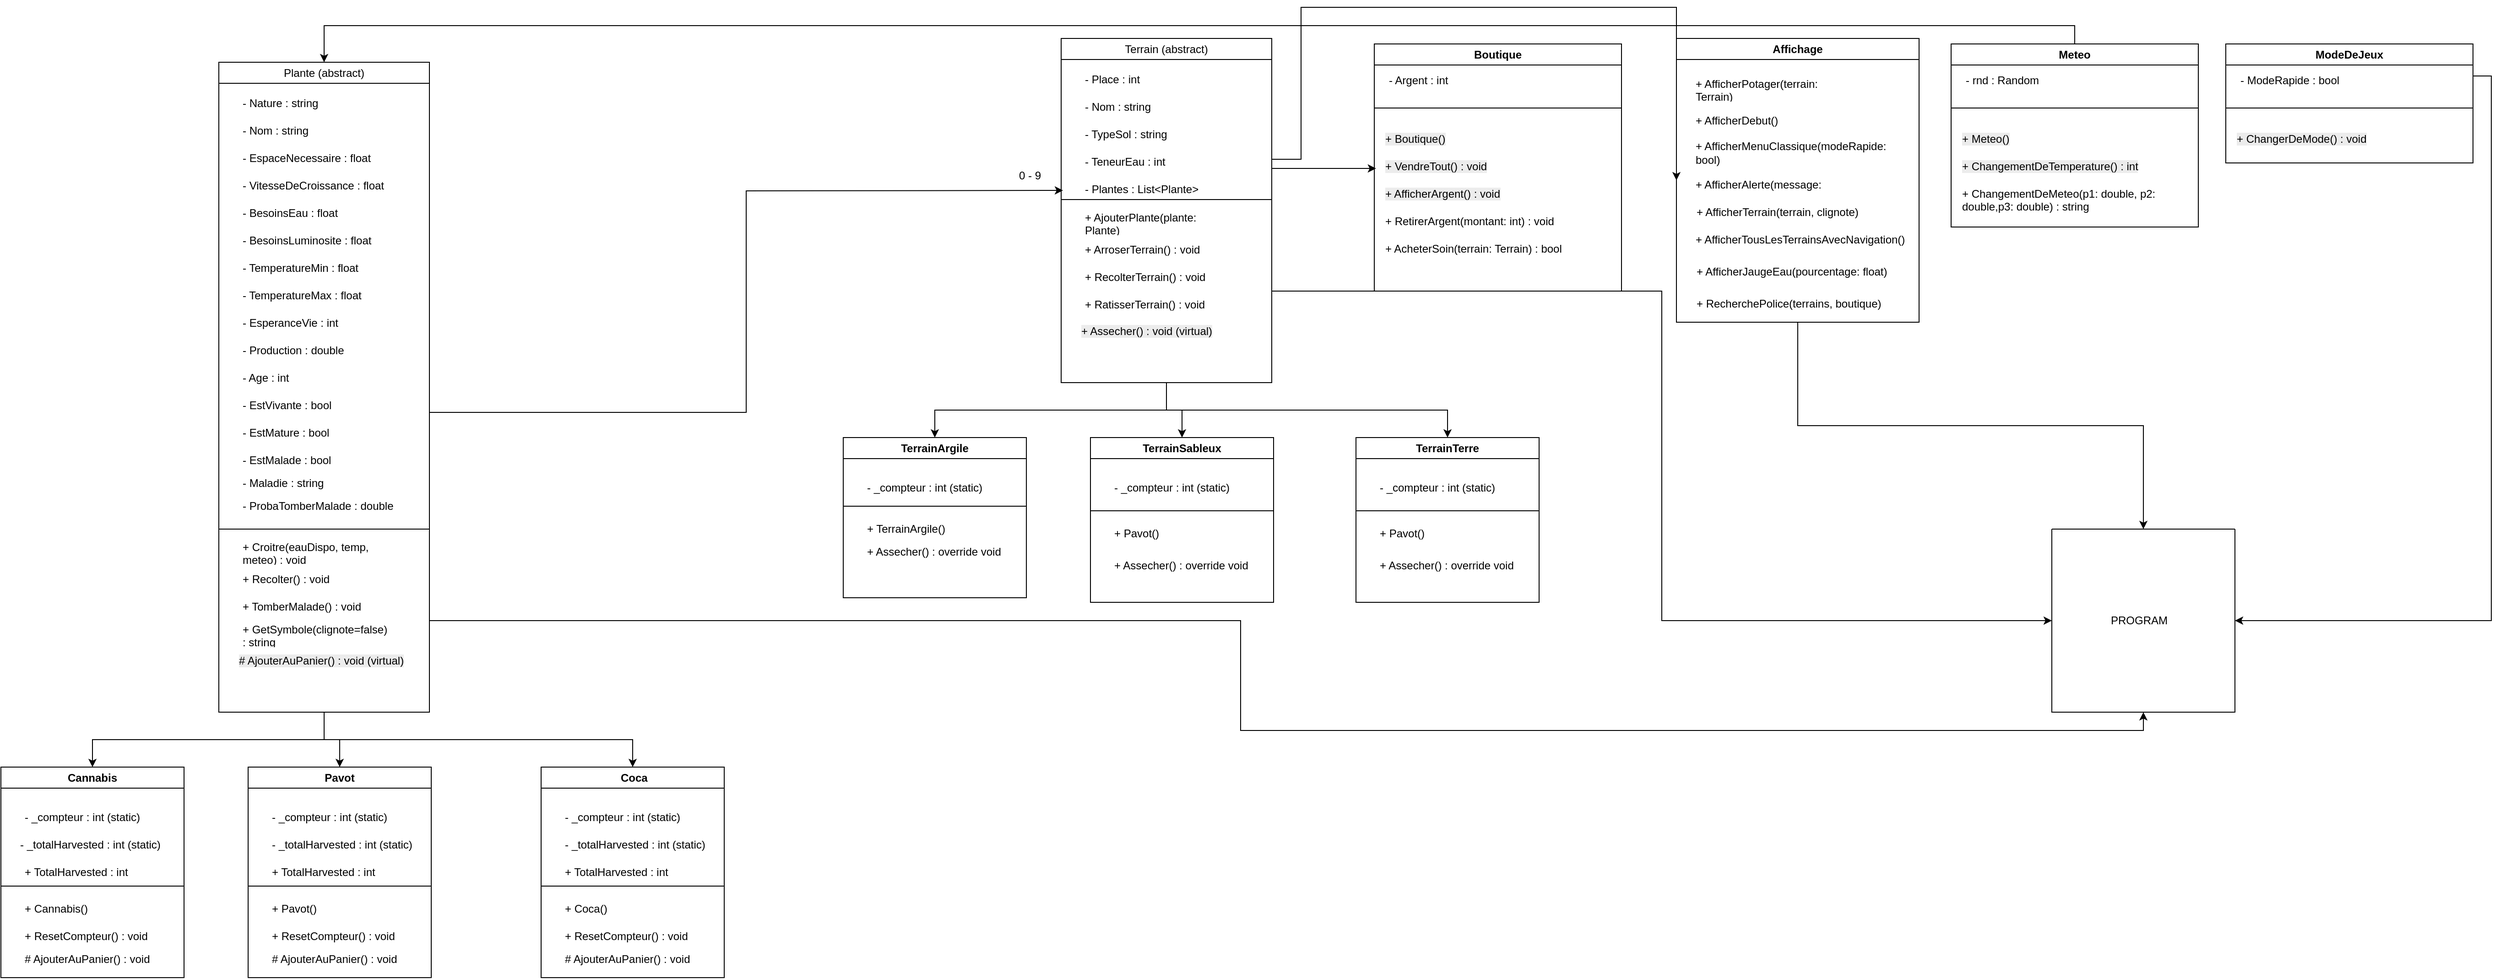 <mxfile version="27.0.8">
  <diagram name="Page-1" id="ZVxbJVG0ER8dyUVT_t-x">
    <mxGraphModel dx="4136" dy="2280" grid="1" gridSize="10" guides="1" tooltips="1" connect="1" arrows="1" fold="1" page="1" pageScale="1" pageWidth="827" pageHeight="1169" math="0" shadow="0">
      <root>
        <mxCell id="0" />
        <mxCell id="1" parent="0" />
        <mxCell id="GTmpFdnvmlJxKtbbB5u7-148" style="edgeStyle=orthogonalEdgeStyle;rounded=0;orthogonalLoop=1;jettySize=auto;html=1;exitX=1;exitY=0.75;exitDx=0;exitDy=0;" edge="1" parent="1" source="GTmpFdnvmlJxKtbbB5u7-10">
          <mxGeometry relative="1" as="geometry">
            <mxPoint x="1220" y="250" as="targetPoint" />
          </mxGeometry>
        </mxCell>
        <mxCell id="GTmpFdnvmlJxKtbbB5u7-10" value="&lt;span style=&quot;font-weight: 400;&quot;&gt;&amp;nbsp;Plante (abstract)&amp;nbsp;&lt;/span&gt;" style="swimlane;whiteSpace=wrap;html=1;" vertex="1" parent="1">
          <mxGeometry x="298" y="110" width="230" height="510" as="geometry" />
        </mxCell>
        <mxCell id="GTmpFdnvmlJxKtbbB5u7-18" value="- Nature : string&amp;nbsp; &amp;nbsp;" style="text;strokeColor=none;fillColor=none;align=left;verticalAlign=middle;spacingLeft=4;spacingRight=4;overflow=hidden;points=[[0,0.5],[1,0.5]];portConstraint=eastwest;rotatable=0;whiteSpace=wrap;html=1;" vertex="1" parent="GTmpFdnvmlJxKtbbB5u7-10">
          <mxGeometry x="20" y="30" width="170" height="30" as="geometry" />
        </mxCell>
        <mxCell id="GTmpFdnvmlJxKtbbB5u7-19" value="- Nom : string&amp;nbsp;" style="text;strokeColor=none;fillColor=none;align=left;verticalAlign=middle;spacingLeft=4;spacingRight=4;overflow=hidden;points=[[0,0.5],[1,0.5]];portConstraint=eastwest;rotatable=0;whiteSpace=wrap;html=1;" vertex="1" parent="GTmpFdnvmlJxKtbbB5u7-10">
          <mxGeometry x="20" y="60" width="170" height="30" as="geometry" />
        </mxCell>
        <mxCell id="GTmpFdnvmlJxKtbbB5u7-20" value="- EspaceNecessaire : float" style="text;strokeColor=none;fillColor=none;align=left;verticalAlign=middle;spacingLeft=4;spacingRight=4;overflow=hidden;points=[[0,0.5],[1,0.5]];portConstraint=eastwest;rotatable=0;whiteSpace=wrap;html=1;" vertex="1" parent="GTmpFdnvmlJxKtbbB5u7-10">
          <mxGeometry x="20" y="90" width="170" height="30" as="geometry" />
        </mxCell>
        <mxCell id="GTmpFdnvmlJxKtbbB5u7-21" value="- VitesseDeCroissance : float&amp;nbsp;" style="text;strokeColor=none;fillColor=none;align=left;verticalAlign=middle;spacingLeft=4;spacingRight=4;overflow=hidden;points=[[0,0.5],[1,0.5]];portConstraint=eastwest;rotatable=0;whiteSpace=wrap;html=1;" vertex="1" parent="GTmpFdnvmlJxKtbbB5u7-10">
          <mxGeometry x="20" y="120" width="170" height="30" as="geometry" />
        </mxCell>
        <mxCell id="GTmpFdnvmlJxKtbbB5u7-22" value="- BesoinsEau : float" style="text;strokeColor=none;fillColor=none;align=left;verticalAlign=middle;spacingLeft=4;spacingRight=4;overflow=hidden;points=[[0,0.5],[1,0.5]];portConstraint=eastwest;rotatable=0;whiteSpace=wrap;html=1;" vertex="1" parent="GTmpFdnvmlJxKtbbB5u7-10">
          <mxGeometry x="20" y="150" width="170" height="30" as="geometry" />
        </mxCell>
        <mxCell id="GTmpFdnvmlJxKtbbB5u7-25" value="- BesoinsLuminosite : float" style="text;strokeColor=none;fillColor=none;align=left;verticalAlign=middle;spacingLeft=4;spacingRight=4;overflow=hidden;points=[[0,0.5],[1,0.5]];portConstraint=eastwest;rotatable=0;whiteSpace=wrap;html=1;" vertex="1" parent="GTmpFdnvmlJxKtbbB5u7-10">
          <mxGeometry x="20" y="180" width="170" height="30" as="geometry" />
        </mxCell>
        <mxCell id="GTmpFdnvmlJxKtbbB5u7-26" value="- TemperatureMin : float&amp;nbsp;" style="text;strokeColor=none;fillColor=none;align=left;verticalAlign=middle;spacingLeft=4;spacingRight=4;overflow=hidden;points=[[0,0.5],[1,0.5]];portConstraint=eastwest;rotatable=0;whiteSpace=wrap;html=1;" vertex="1" parent="GTmpFdnvmlJxKtbbB5u7-10">
          <mxGeometry x="20" y="210" width="170" height="30" as="geometry" />
        </mxCell>
        <mxCell id="GTmpFdnvmlJxKtbbB5u7-27" value="- TemperatureMax : float&amp;nbsp;" style="text;strokeColor=none;fillColor=none;align=left;verticalAlign=middle;spacingLeft=4;spacingRight=4;overflow=hidden;points=[[0,0.5],[1,0.5]];portConstraint=eastwest;rotatable=0;whiteSpace=wrap;html=1;" vertex="1" parent="GTmpFdnvmlJxKtbbB5u7-10">
          <mxGeometry x="20" y="240" width="170" height="30" as="geometry" />
        </mxCell>
        <mxCell id="GTmpFdnvmlJxKtbbB5u7-30" value="- EsperanceVie : int&amp;nbsp; &amp;nbsp;" style="text;strokeColor=none;fillColor=none;align=left;verticalAlign=middle;spacingLeft=4;spacingRight=4;overflow=hidden;points=[[0,0.5],[1,0.5]];portConstraint=eastwest;rotatable=0;whiteSpace=wrap;html=1;" vertex="1" parent="GTmpFdnvmlJxKtbbB5u7-10">
          <mxGeometry x="20" y="270" width="170" height="30" as="geometry" />
        </mxCell>
        <mxCell id="GTmpFdnvmlJxKtbbB5u7-31" value="- Production : double&amp;nbsp;&amp;nbsp;" style="text;strokeColor=none;fillColor=none;align=left;verticalAlign=middle;spacingLeft=4;spacingRight=4;overflow=hidden;points=[[0,0.5],[1,0.5]];portConstraint=eastwest;rotatable=0;whiteSpace=wrap;html=1;" vertex="1" parent="GTmpFdnvmlJxKtbbB5u7-10">
          <mxGeometry x="20" y="300" width="170" height="30" as="geometry" />
        </mxCell>
        <mxCell id="GTmpFdnvmlJxKtbbB5u7-33" value="- Age : int&amp;nbsp;&amp;nbsp;" style="text;strokeColor=none;fillColor=none;align=left;verticalAlign=middle;spacingLeft=4;spacingRight=4;overflow=hidden;points=[[0,0.5],[1,0.5]];portConstraint=eastwest;rotatable=0;whiteSpace=wrap;html=1;" vertex="1" parent="GTmpFdnvmlJxKtbbB5u7-10">
          <mxGeometry x="20" y="330" width="170" height="30" as="geometry" />
        </mxCell>
        <mxCell id="GTmpFdnvmlJxKtbbB5u7-34" value="- EstVivante : bool" style="text;strokeColor=none;fillColor=none;align=left;verticalAlign=middle;spacingLeft=4;spacingRight=4;overflow=hidden;points=[[0,0.5],[1,0.5]];portConstraint=eastwest;rotatable=0;whiteSpace=wrap;html=1;" vertex="1" parent="GTmpFdnvmlJxKtbbB5u7-10">
          <mxGeometry x="20" y="360" width="170" height="30" as="geometry" />
        </mxCell>
        <mxCell id="GTmpFdnvmlJxKtbbB5u7-35" value="- EstMature : bool&amp;nbsp; &amp;nbsp;" style="text;strokeColor=none;fillColor=none;align=left;verticalAlign=middle;spacingLeft=4;spacingRight=4;overflow=hidden;points=[[0,0.5],[1,0.5]];portConstraint=eastwest;rotatable=0;whiteSpace=wrap;html=1;" vertex="1" parent="GTmpFdnvmlJxKtbbB5u7-10">
          <mxGeometry x="20" y="390" width="170" height="30" as="geometry" />
        </mxCell>
        <mxCell id="GTmpFdnvmlJxKtbbB5u7-36" value="- EstMalade : bool&amp;nbsp;" style="text;strokeColor=none;fillColor=none;align=left;verticalAlign=middle;spacingLeft=4;spacingRight=4;overflow=hidden;points=[[0,0.5],[1,0.5]];portConstraint=eastwest;rotatable=0;whiteSpace=wrap;html=1;" vertex="1" parent="GTmpFdnvmlJxKtbbB5u7-10">
          <mxGeometry x="20" y="420" width="160" height="30" as="geometry" />
        </mxCell>
        <mxCell id="GTmpFdnvmlJxKtbbB5u7-37" value="- Maladie : string&amp;nbsp;" style="text;strokeColor=none;fillColor=none;align=left;verticalAlign=middle;spacingLeft=4;spacingRight=4;overflow=hidden;points=[[0,0.5],[1,0.5]];portConstraint=eastwest;rotatable=0;whiteSpace=wrap;html=1;" vertex="1" parent="GTmpFdnvmlJxKtbbB5u7-10">
          <mxGeometry x="20" y="445" width="170" height="30" as="geometry" />
        </mxCell>
        <mxCell id="GTmpFdnvmlJxKtbbB5u7-38" value="- ProbaTomberMalade : double" style="text;strokeColor=none;fillColor=none;align=left;verticalAlign=middle;spacingLeft=4;spacingRight=4;overflow=hidden;points=[[0,0.5],[1,0.5]];portConstraint=eastwest;rotatable=0;whiteSpace=wrap;html=1;" vertex="1" parent="GTmpFdnvmlJxKtbbB5u7-10">
          <mxGeometry x="20" y="470" width="190" height="30" as="geometry" />
        </mxCell>
        <mxCell id="GTmpFdnvmlJxKtbbB5u7-82" style="edgeStyle=orthogonalEdgeStyle;rounded=0;orthogonalLoop=1;jettySize=auto;html=1;exitX=0.5;exitY=1;exitDx=0;exitDy=0;entryX=0.5;entryY=0;entryDx=0;entryDy=0;" edge="1" parent="1" source="GTmpFdnvmlJxKtbbB5u7-40" target="GTmpFdnvmlJxKtbbB5u7-51">
          <mxGeometry relative="1" as="geometry" />
        </mxCell>
        <mxCell id="GTmpFdnvmlJxKtbbB5u7-83" style="edgeStyle=orthogonalEdgeStyle;rounded=0;orthogonalLoop=1;jettySize=auto;html=1;exitX=0.5;exitY=1;exitDx=0;exitDy=0;entryX=0.5;entryY=0;entryDx=0;entryDy=0;" edge="1" parent="1" source="GTmpFdnvmlJxKtbbB5u7-40" target="GTmpFdnvmlJxKtbbB5u7-73">
          <mxGeometry relative="1" as="geometry" />
        </mxCell>
        <mxCell id="GTmpFdnvmlJxKtbbB5u7-84" style="edgeStyle=orthogonalEdgeStyle;rounded=0;orthogonalLoop=1;jettySize=auto;html=1;exitX=0.5;exitY=1;exitDx=0;exitDy=0;" edge="1" parent="1" source="GTmpFdnvmlJxKtbbB5u7-40" target="GTmpFdnvmlJxKtbbB5u7-65">
          <mxGeometry relative="1" as="geometry" />
        </mxCell>
        <mxCell id="GTmpFdnvmlJxKtbbB5u7-208" style="edgeStyle=orthogonalEdgeStyle;rounded=0;orthogonalLoop=1;jettySize=auto;html=1;exitX=1;exitY=0.5;exitDx=0;exitDy=0;entryX=0.5;entryY=1;entryDx=0;entryDy=0;" edge="1" parent="1" source="GTmpFdnvmlJxKtbbB5u7-40" target="GTmpFdnvmlJxKtbbB5u7-202">
          <mxGeometry relative="1" as="geometry" />
        </mxCell>
        <mxCell id="GTmpFdnvmlJxKtbbB5u7-40" value="" style="swimlane;startSize=0;" vertex="1" parent="1">
          <mxGeometry x="298" y="620" width="230" height="200" as="geometry" />
        </mxCell>
        <mxCell id="GTmpFdnvmlJxKtbbB5u7-41" value="+ Croitre(eauDispo, temp, meteo) : void&amp;nbsp;&amp;nbsp;" style="text;strokeColor=none;fillColor=none;align=left;verticalAlign=middle;spacingLeft=4;spacingRight=4;overflow=hidden;points=[[0,0.5],[1,0.5]];portConstraint=eastwest;rotatable=0;whiteSpace=wrap;html=1;" vertex="1" parent="GTmpFdnvmlJxKtbbB5u7-40">
          <mxGeometry x="20" y="10" width="170" height="30" as="geometry" />
        </mxCell>
        <mxCell id="GTmpFdnvmlJxKtbbB5u7-42" value="+ Recolter() : void&amp;nbsp;" style="text;strokeColor=none;fillColor=none;align=left;verticalAlign=middle;spacingLeft=4;spacingRight=4;overflow=hidden;points=[[0,0.5],[1,0.5]];portConstraint=eastwest;rotatable=0;whiteSpace=wrap;html=1;" vertex="1" parent="GTmpFdnvmlJxKtbbB5u7-40">
          <mxGeometry x="20" y="40" width="170" height="30" as="geometry" />
        </mxCell>
        <mxCell id="GTmpFdnvmlJxKtbbB5u7-48" value="+ TomberMalade() : void&amp;nbsp;" style="text;strokeColor=none;fillColor=none;align=left;verticalAlign=middle;spacingLeft=4;spacingRight=4;overflow=hidden;points=[[0,0.5],[1,0.5]];portConstraint=eastwest;rotatable=0;whiteSpace=wrap;html=1;" vertex="1" parent="GTmpFdnvmlJxKtbbB5u7-40">
          <mxGeometry x="20" y="70" width="170" height="30" as="geometry" />
        </mxCell>
        <mxCell id="GTmpFdnvmlJxKtbbB5u7-49" value="+ GetSymbole(clignote=false) : string&amp;nbsp;" style="text;strokeColor=none;fillColor=none;align=left;verticalAlign=middle;spacingLeft=4;spacingRight=4;overflow=hidden;points=[[0,0.5],[1,0.5]];portConstraint=eastwest;rotatable=0;whiteSpace=wrap;html=1;" vertex="1" parent="GTmpFdnvmlJxKtbbB5u7-40">
          <mxGeometry x="20" y="100" width="170" height="30" as="geometry" />
        </mxCell>
        <mxCell id="GTmpFdnvmlJxKtbbB5u7-50" value="&lt;span style=&quot;color: rgb(0, 0, 0); font-family: Helvetica; font-size: 12px; font-style: normal; font-variant-ligatures: normal; font-variant-caps: normal; font-weight: 400; letter-spacing: normal; orphans: 2; text-align: left; text-indent: 0px; text-transform: none; widows: 2; word-spacing: 0px; -webkit-text-stroke-width: 0px; white-space: normal; background-color: rgb(236, 236, 236); text-decoration-thickness: initial; text-decoration-style: initial; text-decoration-color: initial; display: inline !important; float: none;&quot;&gt;# AjouterAuPanier() : void (virtual)&lt;/span&gt;" style="text;whiteSpace=wrap;html=1;" vertex="1" parent="GTmpFdnvmlJxKtbbB5u7-40">
          <mxGeometry x="20" y="130" width="210" height="40" as="geometry" />
        </mxCell>
        <mxCell id="GTmpFdnvmlJxKtbbB5u7-51" value="Cannabis" style="swimlane;whiteSpace=wrap;html=1;" vertex="1" parent="1">
          <mxGeometry x="60" y="880" width="200" height="130" as="geometry" />
        </mxCell>
        <mxCell id="GTmpFdnvmlJxKtbbB5u7-56" value="- _compteur : int (static)" style="text;strokeColor=none;fillColor=none;align=left;verticalAlign=middle;spacingLeft=4;spacingRight=4;overflow=hidden;points=[[0,0.5],[1,0.5]];portConstraint=eastwest;rotatable=0;whiteSpace=wrap;html=1;" vertex="1" parent="GTmpFdnvmlJxKtbbB5u7-51">
          <mxGeometry x="20" y="40" width="170" height="30" as="geometry" />
        </mxCell>
        <mxCell id="GTmpFdnvmlJxKtbbB5u7-57" value="- _totalHarvested : int (static)" style="text;strokeColor=none;fillColor=none;align=left;verticalAlign=middle;spacingLeft=4;spacingRight=4;overflow=hidden;points=[[0,0.5],[1,0.5]];portConstraint=eastwest;rotatable=0;whiteSpace=wrap;html=1;" vertex="1" parent="GTmpFdnvmlJxKtbbB5u7-51">
          <mxGeometry x="15" y="70" width="170" height="30" as="geometry" />
        </mxCell>
        <mxCell id="GTmpFdnvmlJxKtbbB5u7-58" value="+ TotalHarvested : int&amp;nbsp;" style="text;strokeColor=none;fillColor=none;align=left;verticalAlign=middle;spacingLeft=4;spacingRight=4;overflow=hidden;points=[[0,0.5],[1,0.5]];portConstraint=eastwest;rotatable=0;whiteSpace=wrap;html=1;" vertex="1" parent="GTmpFdnvmlJxKtbbB5u7-51">
          <mxGeometry x="20" y="100" width="170" height="30" as="geometry" />
        </mxCell>
        <mxCell id="GTmpFdnvmlJxKtbbB5u7-61" value="" style="swimlane;startSize=0;" vertex="1" parent="1">
          <mxGeometry x="60" y="1010" width="200" height="100" as="geometry" />
        </mxCell>
        <mxCell id="GTmpFdnvmlJxKtbbB5u7-62" value="+ Cannabis()" style="text;strokeColor=none;fillColor=none;align=left;verticalAlign=middle;spacingLeft=4;spacingRight=4;overflow=hidden;points=[[0,0.5],[1,0.5]];portConstraint=eastwest;rotatable=0;whiteSpace=wrap;html=1;" vertex="1" parent="GTmpFdnvmlJxKtbbB5u7-61">
          <mxGeometry x="20" y="10" width="170" height="30" as="geometry" />
        </mxCell>
        <mxCell id="GTmpFdnvmlJxKtbbB5u7-63" value="+ ResetCompteur() : void" style="text;strokeColor=none;fillColor=none;align=left;verticalAlign=middle;spacingLeft=4;spacingRight=4;overflow=hidden;points=[[0,0.5],[1,0.5]];portConstraint=eastwest;rotatable=0;whiteSpace=wrap;html=1;" vertex="1" parent="GTmpFdnvmlJxKtbbB5u7-61">
          <mxGeometry x="20" y="40" width="170" height="30" as="geometry" />
        </mxCell>
        <mxCell id="GTmpFdnvmlJxKtbbB5u7-64" value="# AjouterAuPanier() : void" style="text;strokeColor=none;fillColor=none;align=left;verticalAlign=middle;spacingLeft=4;spacingRight=4;overflow=hidden;points=[[0,0.5],[1,0.5]];portConstraint=eastwest;rotatable=0;whiteSpace=wrap;html=1;" vertex="1" parent="GTmpFdnvmlJxKtbbB5u7-61">
          <mxGeometry x="20" y="70" width="170" height="20" as="geometry" />
        </mxCell>
        <mxCell id="GTmpFdnvmlJxKtbbB5u7-65" value="&amp;nbsp;Coca" style="swimlane;whiteSpace=wrap;html=1;" vertex="1" parent="1">
          <mxGeometry x="650" y="880" width="200" height="130" as="geometry" />
        </mxCell>
        <mxCell id="GTmpFdnvmlJxKtbbB5u7-66" value="- _compteur : int (static)" style="text;strokeColor=none;fillColor=none;align=left;verticalAlign=middle;spacingLeft=4;spacingRight=4;overflow=hidden;points=[[0,0.5],[1,0.5]];portConstraint=eastwest;rotatable=0;whiteSpace=wrap;html=1;" vertex="1" parent="GTmpFdnvmlJxKtbbB5u7-65">
          <mxGeometry x="20" y="40" width="170" height="30" as="geometry" />
        </mxCell>
        <mxCell id="GTmpFdnvmlJxKtbbB5u7-67" value="- _totalHarvested : int (static)" style="text;strokeColor=none;fillColor=none;align=left;verticalAlign=middle;spacingLeft=4;spacingRight=4;overflow=hidden;points=[[0,0.5],[1,0.5]];portConstraint=eastwest;rotatable=0;whiteSpace=wrap;html=1;" vertex="1" parent="GTmpFdnvmlJxKtbbB5u7-65">
          <mxGeometry x="20" y="70" width="170" height="30" as="geometry" />
        </mxCell>
        <mxCell id="GTmpFdnvmlJxKtbbB5u7-68" value="+ TotalHarvested : int&amp;nbsp;" style="text;strokeColor=none;fillColor=none;align=left;verticalAlign=middle;spacingLeft=4;spacingRight=4;overflow=hidden;points=[[0,0.5],[1,0.5]];portConstraint=eastwest;rotatable=0;whiteSpace=wrap;html=1;" vertex="1" parent="GTmpFdnvmlJxKtbbB5u7-65">
          <mxGeometry x="20" y="100" width="170" height="30" as="geometry" />
        </mxCell>
        <mxCell id="GTmpFdnvmlJxKtbbB5u7-69" value="" style="swimlane;startSize=0;" vertex="1" parent="1">
          <mxGeometry x="650" y="1010" width="200" height="100" as="geometry" />
        </mxCell>
        <mxCell id="GTmpFdnvmlJxKtbbB5u7-70" value="+ Coca()" style="text;strokeColor=none;fillColor=none;align=left;verticalAlign=middle;spacingLeft=4;spacingRight=4;overflow=hidden;points=[[0,0.5],[1,0.5]];portConstraint=eastwest;rotatable=0;whiteSpace=wrap;html=1;" vertex="1" parent="GTmpFdnvmlJxKtbbB5u7-69">
          <mxGeometry x="20" y="10" width="170" height="30" as="geometry" />
        </mxCell>
        <mxCell id="GTmpFdnvmlJxKtbbB5u7-71" value="+ ResetCompteur() : void" style="text;strokeColor=none;fillColor=none;align=left;verticalAlign=middle;spacingLeft=4;spacingRight=4;overflow=hidden;points=[[0,0.5],[1,0.5]];portConstraint=eastwest;rotatable=0;whiteSpace=wrap;html=1;" vertex="1" parent="GTmpFdnvmlJxKtbbB5u7-69">
          <mxGeometry x="20" y="40" width="170" height="30" as="geometry" />
        </mxCell>
        <mxCell id="GTmpFdnvmlJxKtbbB5u7-72" value="# AjouterAuPanier() : void" style="text;strokeColor=none;fillColor=none;align=left;verticalAlign=middle;spacingLeft=4;spacingRight=4;overflow=hidden;points=[[0,0.5],[1,0.5]];portConstraint=eastwest;rotatable=0;whiteSpace=wrap;html=1;" vertex="1" parent="GTmpFdnvmlJxKtbbB5u7-69">
          <mxGeometry x="20" y="70" width="170" height="20" as="geometry" />
        </mxCell>
        <mxCell id="GTmpFdnvmlJxKtbbB5u7-73" value="Pavot" style="swimlane;whiteSpace=wrap;html=1;startSize=23;" vertex="1" parent="1">
          <mxGeometry x="330" y="880" width="200" height="130" as="geometry" />
        </mxCell>
        <mxCell id="GTmpFdnvmlJxKtbbB5u7-74" value="- _compteur : int (static)" style="text;strokeColor=none;fillColor=none;align=left;verticalAlign=middle;spacingLeft=4;spacingRight=4;overflow=hidden;points=[[0,0.5],[1,0.5]];portConstraint=eastwest;rotatable=0;whiteSpace=wrap;html=1;" vertex="1" parent="GTmpFdnvmlJxKtbbB5u7-73">
          <mxGeometry x="20" y="40" width="170" height="30" as="geometry" />
        </mxCell>
        <mxCell id="GTmpFdnvmlJxKtbbB5u7-75" value="- _totalHarvested : int (static)" style="text;strokeColor=none;fillColor=none;align=left;verticalAlign=middle;spacingLeft=4;spacingRight=4;overflow=hidden;points=[[0,0.5],[1,0.5]];portConstraint=eastwest;rotatable=0;whiteSpace=wrap;html=1;" vertex="1" parent="GTmpFdnvmlJxKtbbB5u7-73">
          <mxGeometry x="20" y="70" width="170" height="30" as="geometry" />
        </mxCell>
        <mxCell id="GTmpFdnvmlJxKtbbB5u7-76" value="+ TotalHarvested : int&amp;nbsp;" style="text;strokeColor=none;fillColor=none;align=left;verticalAlign=middle;spacingLeft=4;spacingRight=4;overflow=hidden;points=[[0,0.5],[1,0.5]];portConstraint=eastwest;rotatable=0;whiteSpace=wrap;html=1;" vertex="1" parent="GTmpFdnvmlJxKtbbB5u7-73">
          <mxGeometry x="20" y="100" width="170" height="30" as="geometry" />
        </mxCell>
        <mxCell id="GTmpFdnvmlJxKtbbB5u7-77" value="" style="swimlane;startSize=0;" vertex="1" parent="1">
          <mxGeometry x="330" y="1010" width="200" height="100" as="geometry" />
        </mxCell>
        <mxCell id="GTmpFdnvmlJxKtbbB5u7-78" value="+ Pavot()" style="text;strokeColor=none;fillColor=none;align=left;verticalAlign=middle;spacingLeft=4;spacingRight=4;overflow=hidden;points=[[0,0.5],[1,0.5]];portConstraint=eastwest;rotatable=0;whiteSpace=wrap;html=1;" vertex="1" parent="GTmpFdnvmlJxKtbbB5u7-77">
          <mxGeometry x="20" y="10" width="170" height="30" as="geometry" />
        </mxCell>
        <mxCell id="GTmpFdnvmlJxKtbbB5u7-79" value="+ ResetCompteur() : void" style="text;strokeColor=none;fillColor=none;align=left;verticalAlign=middle;spacingLeft=4;spacingRight=4;overflow=hidden;points=[[0,0.5],[1,0.5]];portConstraint=eastwest;rotatable=0;whiteSpace=wrap;html=1;" vertex="1" parent="GTmpFdnvmlJxKtbbB5u7-77">
          <mxGeometry x="20" y="40" width="170" height="30" as="geometry" />
        </mxCell>
        <mxCell id="GTmpFdnvmlJxKtbbB5u7-80" value="# AjouterAuPanier() : void" style="text;strokeColor=none;fillColor=none;align=left;verticalAlign=middle;spacingLeft=4;spacingRight=4;overflow=hidden;points=[[0,0.5],[1,0.5]];portConstraint=eastwest;rotatable=0;whiteSpace=wrap;html=1;" vertex="1" parent="GTmpFdnvmlJxKtbbB5u7-77">
          <mxGeometry x="20" y="70" width="170" height="20" as="geometry" />
        </mxCell>
        <mxCell id="GTmpFdnvmlJxKtbbB5u7-196" style="edgeStyle=orthogonalEdgeStyle;rounded=0;orthogonalLoop=1;jettySize=auto;html=1;exitX=1;exitY=0.75;exitDx=0;exitDy=0;entryX=0;entryY=0.5;entryDx=0;entryDy=0;" edge="1" parent="1" source="GTmpFdnvmlJxKtbbB5u7-85" target="GTmpFdnvmlJxKtbbB5u7-149">
          <mxGeometry relative="1" as="geometry">
            <Array as="points">
              <mxPoint x="1480" y="216" />
              <mxPoint x="1480" y="50" />
              <mxPoint x="1890" y="50" />
            </Array>
          </mxGeometry>
        </mxCell>
        <mxCell id="GTmpFdnvmlJxKtbbB5u7-85" value="&lt;span style=&quot;font-weight: 400;&quot;&gt;Terrain (abstract)&lt;/span&gt;" style="swimlane;whiteSpace=wrap;html=1;" vertex="1" parent="1">
          <mxGeometry x="1218" y="84" width="230" height="176" as="geometry" />
        </mxCell>
        <mxCell id="GTmpFdnvmlJxKtbbB5u7-86" value="- Place : int&amp;nbsp;" style="text;strokeColor=none;fillColor=none;align=left;verticalAlign=middle;spacingLeft=4;spacingRight=4;overflow=hidden;points=[[0,0.5],[1,0.5]];portConstraint=eastwest;rotatable=0;whiteSpace=wrap;html=1;" vertex="1" parent="GTmpFdnvmlJxKtbbB5u7-85">
          <mxGeometry x="20" y="30" width="170" height="30" as="geometry" />
        </mxCell>
        <mxCell id="GTmpFdnvmlJxKtbbB5u7-87" value="- Nom : string" style="text;strokeColor=none;fillColor=none;align=left;verticalAlign=middle;spacingLeft=4;spacingRight=4;overflow=hidden;points=[[0,0.5],[1,0.5]];portConstraint=eastwest;rotatable=0;whiteSpace=wrap;html=1;" vertex="1" parent="GTmpFdnvmlJxKtbbB5u7-85">
          <mxGeometry x="20" y="60" width="170" height="30" as="geometry" />
        </mxCell>
        <mxCell id="GTmpFdnvmlJxKtbbB5u7-88" value="- TypeSol : string" style="text;strokeColor=none;fillColor=none;align=left;verticalAlign=middle;spacingLeft=4;spacingRight=4;overflow=hidden;points=[[0,0.5],[1,0.5]];portConstraint=eastwest;rotatable=0;whiteSpace=wrap;html=1;" vertex="1" parent="GTmpFdnvmlJxKtbbB5u7-85">
          <mxGeometry x="20" y="90" width="170" height="30" as="geometry" />
        </mxCell>
        <mxCell id="GTmpFdnvmlJxKtbbB5u7-89" value="- TeneurEau : int&amp;nbsp;" style="text;strokeColor=none;fillColor=none;align=left;verticalAlign=middle;spacingLeft=4;spacingRight=4;overflow=hidden;points=[[0,0.5],[1,0.5]];portConstraint=eastwest;rotatable=0;whiteSpace=wrap;html=1;" vertex="1" parent="GTmpFdnvmlJxKtbbB5u7-85">
          <mxGeometry x="20" y="120" width="170" height="30" as="geometry" />
        </mxCell>
        <mxCell id="GTmpFdnvmlJxKtbbB5u7-90" value="- Plantes : List&amp;lt;Plante&amp;gt;" style="text;strokeColor=none;fillColor=none;align=left;verticalAlign=middle;spacingLeft=4;spacingRight=4;overflow=hidden;points=[[0,0.5],[1,0.5]];portConstraint=eastwest;rotatable=0;whiteSpace=wrap;html=1;" vertex="1" parent="GTmpFdnvmlJxKtbbB5u7-85">
          <mxGeometry x="20" y="150" width="170" height="30" as="geometry" />
        </mxCell>
        <mxCell id="GTmpFdnvmlJxKtbbB5u7-190" value="0 - 9" style="text;whiteSpace=wrap;" vertex="1" parent="GTmpFdnvmlJxKtbbB5u7-85">
          <mxGeometry x="-48" y="136" width="180" height="40" as="geometry" />
        </mxCell>
        <mxCell id="GTmpFdnvmlJxKtbbB5u7-102" style="edgeStyle=orthogonalEdgeStyle;rounded=0;orthogonalLoop=1;jettySize=auto;html=1;exitX=0.5;exitY=1;exitDx=0;exitDy=0;entryX=0.5;entryY=0;entryDx=0;entryDy=0;" edge="1" parent="1" source="GTmpFdnvmlJxKtbbB5u7-105" target="GTmpFdnvmlJxKtbbB5u7-111">
          <mxGeometry relative="1" as="geometry" />
        </mxCell>
        <mxCell id="GTmpFdnvmlJxKtbbB5u7-103" style="edgeStyle=orthogonalEdgeStyle;rounded=0;orthogonalLoop=1;jettySize=auto;html=1;exitX=0.5;exitY=1;exitDx=0;exitDy=0;entryX=0.5;entryY=0;entryDx=0;entryDy=0;" edge="1" parent="1" source="GTmpFdnvmlJxKtbbB5u7-105" target="GTmpFdnvmlJxKtbbB5u7-127">
          <mxGeometry relative="1" as="geometry" />
        </mxCell>
        <mxCell id="GTmpFdnvmlJxKtbbB5u7-146" style="edgeStyle=orthogonalEdgeStyle;rounded=0;orthogonalLoop=1;jettySize=auto;html=1;exitX=0.5;exitY=1;exitDx=0;exitDy=0;entryX=0.5;entryY=0;entryDx=0;entryDy=0;" edge="1" parent="1" source="GTmpFdnvmlJxKtbbB5u7-105" target="GTmpFdnvmlJxKtbbB5u7-141">
          <mxGeometry relative="1" as="geometry" />
        </mxCell>
        <mxCell id="GTmpFdnvmlJxKtbbB5u7-207" style="edgeStyle=orthogonalEdgeStyle;rounded=0;orthogonalLoop=1;jettySize=auto;html=1;exitX=1;exitY=0.5;exitDx=0;exitDy=0;entryX=0;entryY=0.5;entryDx=0;entryDy=0;" edge="1" parent="1" source="GTmpFdnvmlJxKtbbB5u7-105" target="GTmpFdnvmlJxKtbbB5u7-202">
          <mxGeometry relative="1" as="geometry" />
        </mxCell>
        <mxCell id="GTmpFdnvmlJxKtbbB5u7-105" value="" style="swimlane;startSize=0;" vertex="1" parent="1">
          <mxGeometry x="1218" y="260" width="230" height="200" as="geometry" />
        </mxCell>
        <mxCell id="GTmpFdnvmlJxKtbbB5u7-106" value="+ AjouterPlante(plante: Plante)" style="text;strokeColor=none;fillColor=none;align=left;verticalAlign=middle;spacingLeft=4;spacingRight=4;overflow=hidden;points=[[0,0.5],[1,0.5]];portConstraint=eastwest;rotatable=0;whiteSpace=wrap;html=1;" vertex="1" parent="GTmpFdnvmlJxKtbbB5u7-105">
          <mxGeometry x="20" y="10" width="170" height="30" as="geometry" />
        </mxCell>
        <mxCell id="GTmpFdnvmlJxKtbbB5u7-107" value="+ ArroserTerrain() : void" style="text;strokeColor=none;fillColor=none;align=left;verticalAlign=middle;spacingLeft=4;spacingRight=4;overflow=hidden;points=[[0,0.5],[1,0.5]];portConstraint=eastwest;rotatable=0;whiteSpace=wrap;html=1;" vertex="1" parent="GTmpFdnvmlJxKtbbB5u7-105">
          <mxGeometry x="20" y="40" width="170" height="30" as="geometry" />
        </mxCell>
        <mxCell id="GTmpFdnvmlJxKtbbB5u7-108" value="+ RecolterTerrain() : void&amp;nbsp;" style="text;strokeColor=none;fillColor=none;align=left;verticalAlign=middle;spacingLeft=4;spacingRight=4;overflow=hidden;points=[[0,0.5],[1,0.5]];portConstraint=eastwest;rotatable=0;whiteSpace=wrap;html=1;" vertex="1" parent="GTmpFdnvmlJxKtbbB5u7-105">
          <mxGeometry x="20" y="70" width="170" height="30" as="geometry" />
        </mxCell>
        <mxCell id="GTmpFdnvmlJxKtbbB5u7-109" value="+ RatisserTerrain() : void" style="text;strokeColor=none;fillColor=none;align=left;verticalAlign=middle;spacingLeft=4;spacingRight=4;overflow=hidden;points=[[0,0.5],[1,0.5]];portConstraint=eastwest;rotatable=0;whiteSpace=wrap;html=1;" vertex="1" parent="GTmpFdnvmlJxKtbbB5u7-105">
          <mxGeometry x="20" y="100" width="170" height="30" as="geometry" />
        </mxCell>
        <mxCell id="GTmpFdnvmlJxKtbbB5u7-110" value="&lt;span style=&quot;color: rgb(0, 0, 0); font-family: Helvetica; font-size: 12px; font-style: normal; font-variant-ligatures: normal; font-variant-caps: normal; font-weight: 400; letter-spacing: normal; orphans: 2; text-align: left; text-indent: 0px; text-transform: none; widows: 2; word-spacing: 0px; -webkit-text-stroke-width: 0px; white-space: normal; background-color: rgb(236, 236, 236); text-decoration-thickness: initial; text-decoration-style: initial; text-decoration-color: initial; float: none; display: inline !important;&quot;&gt;+ Assecher() : void (virtual)&lt;/span&gt;" style="text;whiteSpace=wrap;html=1;" vertex="1" parent="GTmpFdnvmlJxKtbbB5u7-105">
          <mxGeometry x="20" y="130" width="210" height="40" as="geometry" />
        </mxCell>
        <mxCell id="GTmpFdnvmlJxKtbbB5u7-111" value="TerrainArgile" style="swimlane;whiteSpace=wrap;html=1;" vertex="1" parent="1">
          <mxGeometry x="980" y="520" width="200" height="175" as="geometry" />
        </mxCell>
        <mxCell id="GTmpFdnvmlJxKtbbB5u7-112" value="- _compteur : int (static)" style="text;strokeColor=none;fillColor=none;align=left;verticalAlign=middle;spacingLeft=4;spacingRight=4;overflow=hidden;points=[[0,0.5],[1,0.5]];portConstraint=eastwest;rotatable=0;whiteSpace=wrap;html=1;" vertex="1" parent="GTmpFdnvmlJxKtbbB5u7-111">
          <mxGeometry x="20" y="40" width="170" height="30" as="geometry" />
        </mxCell>
        <mxCell id="GTmpFdnvmlJxKtbbB5u7-115" value="" style="swimlane;startSize=0;" vertex="1" parent="GTmpFdnvmlJxKtbbB5u7-111">
          <mxGeometry y="75" width="200" height="100" as="geometry" />
        </mxCell>
        <mxCell id="GTmpFdnvmlJxKtbbB5u7-116" value="+ TerrainArgile()" style="text;strokeColor=none;fillColor=none;align=left;verticalAlign=middle;spacingLeft=4;spacingRight=4;overflow=hidden;points=[[0,0.5],[1,0.5]];portConstraint=eastwest;rotatable=0;whiteSpace=wrap;html=1;" vertex="1" parent="GTmpFdnvmlJxKtbbB5u7-115">
          <mxGeometry x="20" y="10" width="170" height="30" as="geometry" />
        </mxCell>
        <mxCell id="GTmpFdnvmlJxKtbbB5u7-118" value="+ Assecher() : override void" style="text;strokeColor=none;fillColor=none;align=left;verticalAlign=middle;spacingLeft=4;spacingRight=4;overflow=hidden;points=[[0,0.5],[1,0.5]];portConstraint=eastwest;rotatable=0;whiteSpace=wrap;html=1;" vertex="1" parent="GTmpFdnvmlJxKtbbB5u7-115">
          <mxGeometry x="20" y="40" width="170" height="20" as="geometry" />
        </mxCell>
        <mxCell id="GTmpFdnvmlJxKtbbB5u7-127" value="TerrainSableux" style="swimlane;whiteSpace=wrap;html=1;startSize=23;" vertex="1" parent="1">
          <mxGeometry x="1250" y="520" width="200" height="80" as="geometry" />
        </mxCell>
        <mxCell id="GTmpFdnvmlJxKtbbB5u7-128" value="- _compteur : int (static)" style="text;strokeColor=none;fillColor=none;align=left;verticalAlign=middle;spacingLeft=4;spacingRight=4;overflow=hidden;points=[[0,0.5],[1,0.5]];portConstraint=eastwest;rotatable=0;whiteSpace=wrap;html=1;" vertex="1" parent="GTmpFdnvmlJxKtbbB5u7-127">
          <mxGeometry x="20" y="40" width="170" height="30" as="geometry" />
        </mxCell>
        <mxCell id="GTmpFdnvmlJxKtbbB5u7-131" value="" style="swimlane;startSize=0;" vertex="1" parent="1">
          <mxGeometry x="1250" y="600" width="200" height="100" as="geometry" />
        </mxCell>
        <mxCell id="GTmpFdnvmlJxKtbbB5u7-132" value="+ Pavot()" style="text;strokeColor=none;fillColor=none;align=left;verticalAlign=middle;spacingLeft=4;spacingRight=4;overflow=hidden;points=[[0,0.5],[1,0.5]];portConstraint=eastwest;rotatable=0;whiteSpace=wrap;html=1;" vertex="1" parent="GTmpFdnvmlJxKtbbB5u7-131">
          <mxGeometry x="20" y="10" width="170" height="30" as="geometry" />
        </mxCell>
        <mxCell id="GTmpFdnvmlJxKtbbB5u7-134" value="+ Assecher() : override void" style="text;strokeColor=none;fillColor=none;align=left;verticalAlign=middle;spacingLeft=4;spacingRight=4;overflow=hidden;points=[[0,0.5],[1,0.5]];portConstraint=eastwest;rotatable=0;whiteSpace=wrap;html=1;" vertex="1" parent="GTmpFdnvmlJxKtbbB5u7-131">
          <mxGeometry x="20" y="50" width="170" height="20" as="geometry" />
        </mxCell>
        <mxCell id="GTmpFdnvmlJxKtbbB5u7-141" value="TerrainTerre" style="swimlane;whiteSpace=wrap;html=1;startSize=23;" vertex="1" parent="1">
          <mxGeometry x="1540" y="520" width="200" height="80" as="geometry" />
        </mxCell>
        <mxCell id="GTmpFdnvmlJxKtbbB5u7-142" value="- _compteur : int (static)" style="text;strokeColor=none;fillColor=none;align=left;verticalAlign=middle;spacingLeft=4;spacingRight=4;overflow=hidden;points=[[0,0.5],[1,0.5]];portConstraint=eastwest;rotatable=0;whiteSpace=wrap;html=1;" vertex="1" parent="GTmpFdnvmlJxKtbbB5u7-141">
          <mxGeometry x="20" y="40" width="170" height="30" as="geometry" />
        </mxCell>
        <mxCell id="GTmpFdnvmlJxKtbbB5u7-143" value="" style="swimlane;startSize=0;" vertex="1" parent="1">
          <mxGeometry x="1540" y="600" width="200" height="100" as="geometry" />
        </mxCell>
        <mxCell id="GTmpFdnvmlJxKtbbB5u7-144" value="+ Pavot()" style="text;strokeColor=none;fillColor=none;align=left;verticalAlign=middle;spacingLeft=4;spacingRight=4;overflow=hidden;points=[[0,0.5],[1,0.5]];portConstraint=eastwest;rotatable=0;whiteSpace=wrap;html=1;" vertex="1" parent="GTmpFdnvmlJxKtbbB5u7-143">
          <mxGeometry x="20" y="10" width="170" height="30" as="geometry" />
        </mxCell>
        <mxCell id="GTmpFdnvmlJxKtbbB5u7-145" value="+ Assecher() : override void" style="text;strokeColor=none;fillColor=none;align=left;verticalAlign=middle;spacingLeft=4;spacingRight=4;overflow=hidden;points=[[0,0.5],[1,0.5]];portConstraint=eastwest;rotatable=0;whiteSpace=wrap;html=1;" vertex="1" parent="GTmpFdnvmlJxKtbbB5u7-143">
          <mxGeometry x="20" y="50" width="170" height="20" as="geometry" />
        </mxCell>
        <mxCell id="GTmpFdnvmlJxKtbbB5u7-205" style="edgeStyle=orthogonalEdgeStyle;rounded=0;orthogonalLoop=1;jettySize=auto;html=1;exitX=0.5;exitY=1;exitDx=0;exitDy=0;entryX=0.5;entryY=0;entryDx=0;entryDy=0;" edge="1" parent="1" source="GTmpFdnvmlJxKtbbB5u7-149" target="GTmpFdnvmlJxKtbbB5u7-202">
          <mxGeometry relative="1" as="geometry" />
        </mxCell>
        <mxCell id="GTmpFdnvmlJxKtbbB5u7-149" value="Affichage" style="swimlane;whiteSpace=wrap;html=1;" vertex="1" parent="1">
          <mxGeometry x="1890" y="84" width="265" height="310" as="geometry" />
        </mxCell>
        <mxCell id="GTmpFdnvmlJxKtbbB5u7-150" value="+ AfficherPotager(terrain: Terrain)" style="text;strokeColor=none;fillColor=none;align=left;verticalAlign=middle;spacingLeft=4;spacingRight=4;overflow=hidden;points=[[0,0.5],[1,0.5]];portConstraint=eastwest;rotatable=0;whiteSpace=wrap;html=1;" vertex="1" parent="GTmpFdnvmlJxKtbbB5u7-149">
          <mxGeometry x="15" y="40" width="170" height="30" as="geometry" />
        </mxCell>
        <mxCell id="GTmpFdnvmlJxKtbbB5u7-151" value="+ AfficherDebut()" style="text;strokeColor=none;fillColor=none;align=left;verticalAlign=middle;spacingLeft=4;spacingRight=4;overflow=hidden;points=[[0,0.5],[1,0.5]];portConstraint=eastwest;rotatable=0;whiteSpace=wrap;html=1;" vertex="1" parent="GTmpFdnvmlJxKtbbB5u7-149">
          <mxGeometry x="15" y="80" width="170" height="20" as="geometry" />
        </mxCell>
        <mxCell id="GTmpFdnvmlJxKtbbB5u7-152" value="+ AfficherMenuClassique(modeRapide: bool)" style="text;strokeColor=none;fillColor=none;align=left;verticalAlign=middle;spacingLeft=4;spacingRight=4;overflow=hidden;points=[[0,0.5],[1,0.5]];portConstraint=eastwest;rotatable=0;whiteSpace=wrap;html=1;" vertex="1" parent="GTmpFdnvmlJxKtbbB5u7-149">
          <mxGeometry x="15" y="100" width="230" height="50" as="geometry" />
        </mxCell>
        <mxCell id="GTmpFdnvmlJxKtbbB5u7-153" value="+ AfficherAlerte(message: string)" style="text;strokeColor=none;fillColor=none;align=left;verticalAlign=middle;spacingLeft=4;spacingRight=4;overflow=hidden;points=[[0,0.5],[1,0.5]];portConstraint=eastwest;rotatable=0;whiteSpace=wrap;html=1;" vertex="1" parent="GTmpFdnvmlJxKtbbB5u7-149">
          <mxGeometry x="15" y="150" width="170" height="20" as="geometry" />
        </mxCell>
        <mxCell id="GTmpFdnvmlJxKtbbB5u7-154" value="+ AfficherTerrain(terrain, clignote)" style="text;strokeColor=none;fillColor=none;align=left;verticalAlign=middle;spacingLeft=4;spacingRight=4;overflow=hidden;points=[[0,0.5],[1,0.5]];portConstraint=eastwest;rotatable=0;whiteSpace=wrap;html=1;" vertex="1" parent="GTmpFdnvmlJxKtbbB5u7-149">
          <mxGeometry x="16" y="180" width="210" height="20" as="geometry" />
        </mxCell>
        <mxCell id="GTmpFdnvmlJxKtbbB5u7-155" value="+ AfficherTousLesTerrainsAvecNavigation()" style="text;strokeColor=none;fillColor=none;align=left;verticalAlign=middle;spacingLeft=4;spacingRight=4;overflow=hidden;points=[[0,0.5],[1,0.5]];portConstraint=eastwest;rotatable=0;whiteSpace=wrap;html=1;" vertex="1" parent="GTmpFdnvmlJxKtbbB5u7-149">
          <mxGeometry x="15" y="210" width="250" height="20" as="geometry" />
        </mxCell>
        <mxCell id="GTmpFdnvmlJxKtbbB5u7-156" value="+ AfficherJaugeEau(pourcentage: float)" style="text;strokeColor=none;fillColor=none;align=left;verticalAlign=middle;spacingLeft=4;spacingRight=4;overflow=hidden;points=[[0,0.5],[1,0.5]];portConstraint=eastwest;rotatable=0;whiteSpace=wrap;html=1;" vertex="1" parent="GTmpFdnvmlJxKtbbB5u7-149">
          <mxGeometry x="16" y="245" width="230" height="20" as="geometry" />
        </mxCell>
        <mxCell id="GTmpFdnvmlJxKtbbB5u7-157" value="+ RecherchePolice(terrains, boutique)" style="text;strokeColor=none;fillColor=none;align=left;verticalAlign=middle;spacingLeft=4;spacingRight=4;overflow=hidden;points=[[0,0.5],[1,0.5]];portConstraint=eastwest;rotatable=0;whiteSpace=wrap;html=1;" vertex="1" parent="GTmpFdnvmlJxKtbbB5u7-149">
          <mxGeometry x="16" y="280" width="240" height="20" as="geometry" />
        </mxCell>
        <mxCell id="GTmpFdnvmlJxKtbbB5u7-158" value="Boutique" style="swimlane;whiteSpace=wrap;html=1;" vertex="1" parent="1">
          <mxGeometry x="1560" y="90" width="270" height="70" as="geometry" />
        </mxCell>
        <mxCell id="GTmpFdnvmlJxKtbbB5u7-159" value="- Argent : int" style="text;strokeColor=none;fillColor=none;align=left;verticalAlign=middle;spacingLeft=4;spacingRight=4;overflow=hidden;points=[[0,0.5],[1,0.5]];portConstraint=eastwest;rotatable=0;whiteSpace=wrap;html=1;" vertex="1" parent="GTmpFdnvmlJxKtbbB5u7-158">
          <mxGeometry x="10" y="25" width="170" height="30" as="geometry" />
        </mxCell>
        <mxCell id="GTmpFdnvmlJxKtbbB5u7-167" value="" style="swimlane;startSize=0;" vertex="1" parent="1">
          <mxGeometry x="1560" y="160" width="270" height="200" as="geometry" />
        </mxCell>
        <mxCell id="GTmpFdnvmlJxKtbbB5u7-169" value="&lt;span style=&quot;color: rgb(0, 0, 0); font-family: Helvetica; font-size: 12px; font-style: normal; font-variant-ligatures: normal; font-variant-caps: normal; font-weight: 400; letter-spacing: normal; orphans: 2; text-align: left; text-indent: 0px; text-transform: none; widows: 2; word-spacing: 0px; -webkit-text-stroke-width: 0px; white-space: normal; background-color: rgb(236, 236, 236); text-decoration-thickness: initial; text-decoration-style: initial; text-decoration-color: initial; float: none; display: inline !important;&quot;&gt;+ Boutique()&lt;/span&gt;" style="text;whiteSpace=wrap;html=1;" vertex="1" parent="GTmpFdnvmlJxKtbbB5u7-167">
          <mxGeometry x="10" y="20" width="210" height="40" as="geometry" />
        </mxCell>
        <mxCell id="GTmpFdnvmlJxKtbbB5u7-170" value="&lt;span style=&quot;color: rgb(0, 0, 0); font-family: Helvetica; font-size: 12px; font-style: normal; font-variant-ligatures: normal; font-variant-caps: normal; font-weight: 400; letter-spacing: normal; orphans: 2; text-align: left; text-indent: 0px; text-transform: none; widows: 2; word-spacing: 0px; -webkit-text-stroke-width: 0px; white-space: normal; background-color: rgb(236, 236, 236); text-decoration-thickness: initial; text-decoration-style: initial; text-decoration-color: initial; float: none; display: inline !important;&quot;&gt;+ VendreTout() : void&lt;/span&gt;" style="text;whiteSpace=wrap;html=1;" vertex="1" parent="GTmpFdnvmlJxKtbbB5u7-167">
          <mxGeometry x="10" y="50" width="210" height="40" as="geometry" />
        </mxCell>
        <mxCell id="GTmpFdnvmlJxKtbbB5u7-171" value="&lt;span style=&quot;color: rgb(0, 0, 0); font-family: Helvetica; font-size: 12px; font-style: normal; font-variant-ligatures: normal; font-variant-caps: normal; font-weight: 400; letter-spacing: normal; orphans: 2; text-align: left; text-indent: 0px; text-transform: none; widows: 2; word-spacing: 0px; -webkit-text-stroke-width: 0px; white-space: normal; background-color: rgb(236, 236, 236); text-decoration-thickness: initial; text-decoration-style: initial; text-decoration-color: initial; float: none; display: inline !important;&quot;&gt;+ AfficherArgent() : void&lt;/span&gt;" style="text;whiteSpace=wrap;html=1;" vertex="1" parent="GTmpFdnvmlJxKtbbB5u7-167">
          <mxGeometry x="10" y="80" width="210" height="40" as="geometry" />
        </mxCell>
        <mxCell id="GTmpFdnvmlJxKtbbB5u7-172" value="+ RetirerArgent(montant: int) : void" style="text;whiteSpace=wrap;" vertex="1" parent="GTmpFdnvmlJxKtbbB5u7-167">
          <mxGeometry x="10" y="110" width="220" height="40" as="geometry" />
        </mxCell>
        <mxCell id="GTmpFdnvmlJxKtbbB5u7-173" value="+ AcheterSoin(terrain: Terrain) : bool" style="text;whiteSpace=wrap;" vertex="1" parent="GTmpFdnvmlJxKtbbB5u7-167">
          <mxGeometry x="10" y="140" width="230" height="40" as="geometry" />
        </mxCell>
        <mxCell id="GTmpFdnvmlJxKtbbB5u7-200" style="edgeStyle=orthogonalEdgeStyle;rounded=0;orthogonalLoop=1;jettySize=auto;html=1;exitX=0.5;exitY=0;exitDx=0;exitDy=0;entryX=0.5;entryY=0;entryDx=0;entryDy=0;" edge="1" parent="1" source="GTmpFdnvmlJxKtbbB5u7-174" target="GTmpFdnvmlJxKtbbB5u7-10">
          <mxGeometry relative="1" as="geometry" />
        </mxCell>
        <mxCell id="GTmpFdnvmlJxKtbbB5u7-174" value="Meteo" style="swimlane;whiteSpace=wrap;html=1;" vertex="1" parent="1">
          <mxGeometry x="2190" y="90" width="270" height="70" as="geometry" />
        </mxCell>
        <mxCell id="GTmpFdnvmlJxKtbbB5u7-175" value="- rnd : Random" style="text;strokeColor=none;fillColor=none;align=left;verticalAlign=middle;spacingLeft=4;spacingRight=4;overflow=hidden;points=[[0,0.5],[1,0.5]];portConstraint=eastwest;rotatable=0;whiteSpace=wrap;html=1;" vertex="1" parent="GTmpFdnvmlJxKtbbB5u7-174">
          <mxGeometry x="10" y="25" width="170" height="30" as="geometry" />
        </mxCell>
        <mxCell id="GTmpFdnvmlJxKtbbB5u7-176" value="" style="swimlane;startSize=0;" vertex="1" parent="1">
          <mxGeometry x="2190" y="160" width="270" height="130" as="geometry" />
        </mxCell>
        <mxCell id="GTmpFdnvmlJxKtbbB5u7-177" value="&lt;span style=&quot;color: rgb(0, 0, 0); font-family: Helvetica; font-size: 12px; font-style: normal; font-variant-ligatures: normal; font-variant-caps: normal; font-weight: 400; letter-spacing: normal; orphans: 2; text-align: left; text-indent: 0px; text-transform: none; widows: 2; word-spacing: 0px; -webkit-text-stroke-width: 0px; white-space: normal; background-color: rgb(236, 236, 236); text-decoration-thickness: initial; text-decoration-style: initial; text-decoration-color: initial; float: none; display: inline !important;&quot;&gt;+ Meteo()&lt;/span&gt;" style="text;whiteSpace=wrap;html=1;" vertex="1" parent="GTmpFdnvmlJxKtbbB5u7-176">
          <mxGeometry x="10" y="20" width="210" height="40" as="geometry" />
        </mxCell>
        <mxCell id="GTmpFdnvmlJxKtbbB5u7-178" value="&lt;span style=&quot;color: rgb(0, 0, 0); font-family: Helvetica; font-size: 12px; font-style: normal; font-variant-ligatures: normal; font-variant-caps: normal; font-weight: 400; letter-spacing: normal; orphans: 2; text-align: left; text-indent: 0px; text-transform: none; widows: 2; word-spacing: 0px; -webkit-text-stroke-width: 0px; white-space: normal; background-color: rgb(236, 236, 236); text-decoration-thickness: initial; text-decoration-style: initial; text-decoration-color: initial; float: none; display: inline !important;&quot;&gt;+ ChangementDeTemperature() : int&lt;/span&gt;" style="text;whiteSpace=wrap;html=1;" vertex="1" parent="GTmpFdnvmlJxKtbbB5u7-176">
          <mxGeometry x="10" y="50" width="210" height="40" as="geometry" />
        </mxCell>
        <mxCell id="GTmpFdnvmlJxKtbbB5u7-182" value="+ ChangementDeMeteo(p1: double, p2: double,p3: double) : string" style="text;whiteSpace=wrap;" vertex="1" parent="GTmpFdnvmlJxKtbbB5u7-176">
          <mxGeometry x="10" y="80" width="270" height="50" as="geometry" />
        </mxCell>
        <mxCell id="GTmpFdnvmlJxKtbbB5u7-204" style="edgeStyle=orthogonalEdgeStyle;rounded=0;orthogonalLoop=1;jettySize=auto;html=1;exitX=1;exitY=0.5;exitDx=0;exitDy=0;entryX=1;entryY=0.5;entryDx=0;entryDy=0;" edge="1" parent="1" source="GTmpFdnvmlJxKtbbB5u7-184" target="GTmpFdnvmlJxKtbbB5u7-202">
          <mxGeometry relative="1" as="geometry" />
        </mxCell>
        <mxCell id="GTmpFdnvmlJxKtbbB5u7-184" value="ModeDeJeux" style="swimlane;whiteSpace=wrap;html=1;" vertex="1" parent="1">
          <mxGeometry x="2490" y="90" width="270" height="70" as="geometry" />
        </mxCell>
        <mxCell id="GTmpFdnvmlJxKtbbB5u7-185" value="- ModeRapide : bool" style="text;strokeColor=none;fillColor=none;align=left;verticalAlign=middle;spacingLeft=4;spacingRight=4;overflow=hidden;points=[[0,0.5],[1,0.5]];portConstraint=eastwest;rotatable=0;whiteSpace=wrap;html=1;" vertex="1" parent="GTmpFdnvmlJxKtbbB5u7-184">
          <mxGeometry x="10" y="25" width="170" height="30" as="geometry" />
        </mxCell>
        <mxCell id="GTmpFdnvmlJxKtbbB5u7-186" value="" style="swimlane;startSize=0;" vertex="1" parent="1">
          <mxGeometry x="2490" y="160" width="270" height="60" as="geometry" />
        </mxCell>
        <mxCell id="GTmpFdnvmlJxKtbbB5u7-187" value="&lt;span style=&quot;color: rgb(0, 0, 0); font-family: Helvetica; font-size: 12px; font-style: normal; font-variant-ligatures: normal; font-variant-caps: normal; font-weight: 400; letter-spacing: normal; orphans: 2; text-align: left; text-indent: 0px; text-transform: none; widows: 2; word-spacing: 0px; -webkit-text-stroke-width: 0px; white-space: normal; background-color: rgb(236, 236, 236); text-decoration-thickness: initial; text-decoration-style: initial; text-decoration-color: initial; float: none; display: inline !important;&quot;&gt;+ ChangerDeMode() : void&lt;/span&gt;" style="text;whiteSpace=wrap;html=1;" vertex="1" parent="GTmpFdnvmlJxKtbbB5u7-186">
          <mxGeometry x="10" y="20" width="210" height="40" as="geometry" />
        </mxCell>
        <mxCell id="GTmpFdnvmlJxKtbbB5u7-194" style="edgeStyle=orthogonalEdgeStyle;rounded=0;orthogonalLoop=1;jettySize=auto;html=1;exitX=1;exitY=0;exitDx=0;exitDy=0;entryX=0.007;entryY=0.33;entryDx=0;entryDy=0;entryPerimeter=0;" edge="1" parent="1" source="GTmpFdnvmlJxKtbbB5u7-105" target="GTmpFdnvmlJxKtbbB5u7-167">
          <mxGeometry relative="1" as="geometry" />
        </mxCell>
        <mxCell id="GTmpFdnvmlJxKtbbB5u7-202" value="" style="swimlane;startSize=0;" vertex="1" parent="1">
          <mxGeometry x="2300" y="620" width="200" height="200" as="geometry" />
        </mxCell>
        <mxCell id="GTmpFdnvmlJxKtbbB5u7-203" value="PROGRAM" style="text;html=1;align=center;verticalAlign=middle;resizable=0;points=[];autosize=1;strokeColor=none;fillColor=none;" vertex="1" parent="GTmpFdnvmlJxKtbbB5u7-202">
          <mxGeometry x="50" y="85" width="90" height="30" as="geometry" />
        </mxCell>
      </root>
    </mxGraphModel>
  </diagram>
</mxfile>
